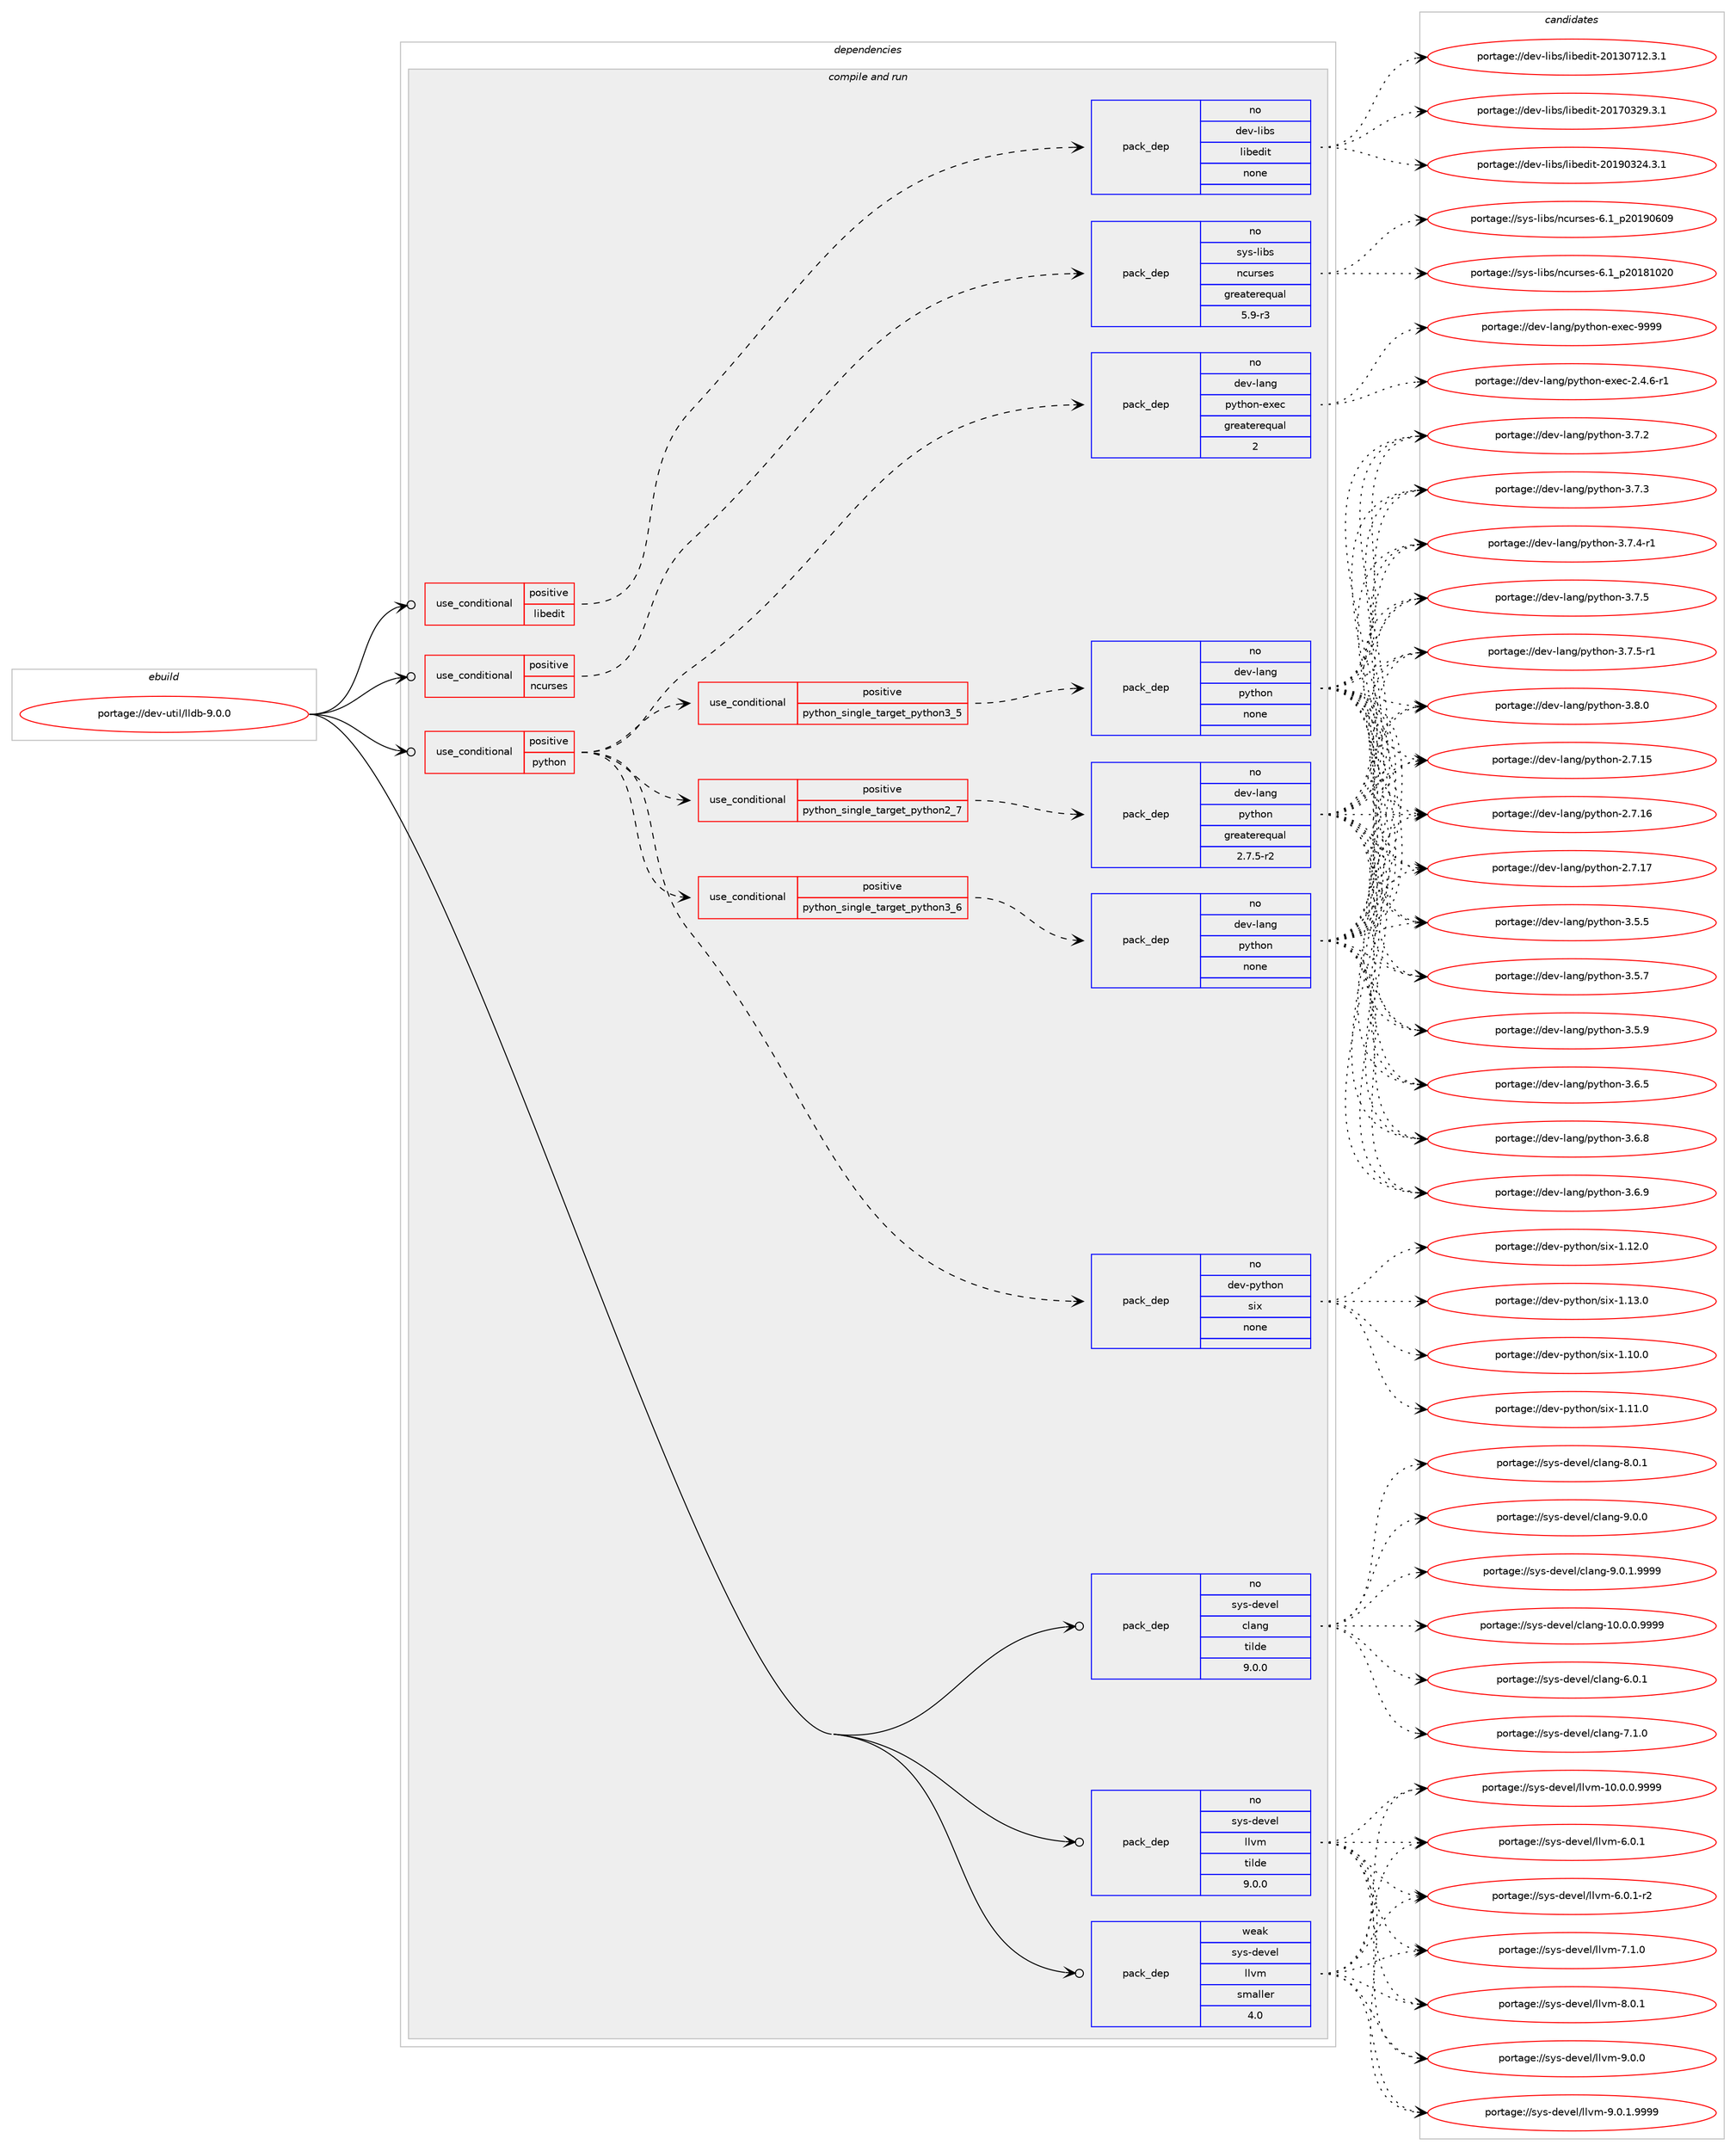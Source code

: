 digraph prolog {

# *************
# Graph options
# *************

newrank=true;
concentrate=true;
compound=true;
graph [rankdir=LR,fontname=Helvetica,fontsize=10,ranksep=1.5];#, ranksep=2.5, nodesep=0.2];
edge  [arrowhead=vee];
node  [fontname=Helvetica,fontsize=10];

# **********
# The ebuild
# **********

subgraph cluster_leftcol {
color=gray;
rank=same;
label=<<i>ebuild</i>>;
id [label="portage://dev-util/lldb-9.0.0", color=red, width=4, href="../dev-util/lldb-9.0.0.svg"];
}

# ****************
# The dependencies
# ****************

subgraph cluster_midcol {
color=gray;
label=<<i>dependencies</i>>;
subgraph cluster_compile {
fillcolor="#eeeeee";
style=filled;
label=<<i>compile</i>>;
}
subgraph cluster_compileandrun {
fillcolor="#eeeeee";
style=filled;
label=<<i>compile and run</i>>;
subgraph cond71442 {
dependency263689 [label=<<TABLE BORDER="0" CELLBORDER="1" CELLSPACING="0" CELLPADDING="4"><TR><TD ROWSPAN="3" CELLPADDING="10">use_conditional</TD></TR><TR><TD>positive</TD></TR><TR><TD>libedit</TD></TR></TABLE>>, shape=none, color=red];
subgraph pack188571 {
dependency263690 [label=<<TABLE BORDER="0" CELLBORDER="1" CELLSPACING="0" CELLPADDING="4" WIDTH="220"><TR><TD ROWSPAN="6" CELLPADDING="30">pack_dep</TD></TR><TR><TD WIDTH="110">no</TD></TR><TR><TD>dev-libs</TD></TR><TR><TD>libedit</TD></TR><TR><TD>none</TD></TR><TR><TD></TD></TR></TABLE>>, shape=none, color=blue];
}
dependency263689:e -> dependency263690:w [weight=20,style="dashed",arrowhead="vee"];
}
id:e -> dependency263689:w [weight=20,style="solid",arrowhead="odotvee"];
subgraph cond71443 {
dependency263691 [label=<<TABLE BORDER="0" CELLBORDER="1" CELLSPACING="0" CELLPADDING="4"><TR><TD ROWSPAN="3" CELLPADDING="10">use_conditional</TD></TR><TR><TD>positive</TD></TR><TR><TD>ncurses</TD></TR></TABLE>>, shape=none, color=red];
subgraph pack188572 {
dependency263692 [label=<<TABLE BORDER="0" CELLBORDER="1" CELLSPACING="0" CELLPADDING="4" WIDTH="220"><TR><TD ROWSPAN="6" CELLPADDING="30">pack_dep</TD></TR><TR><TD WIDTH="110">no</TD></TR><TR><TD>sys-libs</TD></TR><TR><TD>ncurses</TD></TR><TR><TD>greaterequal</TD></TR><TR><TD>5.9-r3</TD></TR></TABLE>>, shape=none, color=blue];
}
dependency263691:e -> dependency263692:w [weight=20,style="dashed",arrowhead="vee"];
}
id:e -> dependency263691:w [weight=20,style="solid",arrowhead="odotvee"];
subgraph cond71444 {
dependency263693 [label=<<TABLE BORDER="0" CELLBORDER="1" CELLSPACING="0" CELLPADDING="4"><TR><TD ROWSPAN="3" CELLPADDING="10">use_conditional</TD></TR><TR><TD>positive</TD></TR><TR><TD>python</TD></TR></TABLE>>, shape=none, color=red];
subgraph pack188573 {
dependency263694 [label=<<TABLE BORDER="0" CELLBORDER="1" CELLSPACING="0" CELLPADDING="4" WIDTH="220"><TR><TD ROWSPAN="6" CELLPADDING="30">pack_dep</TD></TR><TR><TD WIDTH="110">no</TD></TR><TR><TD>dev-python</TD></TR><TR><TD>six</TD></TR><TR><TD>none</TD></TR><TR><TD></TD></TR></TABLE>>, shape=none, color=blue];
}
dependency263693:e -> dependency263694:w [weight=20,style="dashed",arrowhead="vee"];
subgraph cond71445 {
dependency263695 [label=<<TABLE BORDER="0" CELLBORDER="1" CELLSPACING="0" CELLPADDING="4"><TR><TD ROWSPAN="3" CELLPADDING="10">use_conditional</TD></TR><TR><TD>positive</TD></TR><TR><TD>python_single_target_python2_7</TD></TR></TABLE>>, shape=none, color=red];
subgraph pack188574 {
dependency263696 [label=<<TABLE BORDER="0" CELLBORDER="1" CELLSPACING="0" CELLPADDING="4" WIDTH="220"><TR><TD ROWSPAN="6" CELLPADDING="30">pack_dep</TD></TR><TR><TD WIDTH="110">no</TD></TR><TR><TD>dev-lang</TD></TR><TR><TD>python</TD></TR><TR><TD>greaterequal</TD></TR><TR><TD>2.7.5-r2</TD></TR></TABLE>>, shape=none, color=blue];
}
dependency263695:e -> dependency263696:w [weight=20,style="dashed",arrowhead="vee"];
}
dependency263693:e -> dependency263695:w [weight=20,style="dashed",arrowhead="vee"];
subgraph cond71446 {
dependency263697 [label=<<TABLE BORDER="0" CELLBORDER="1" CELLSPACING="0" CELLPADDING="4"><TR><TD ROWSPAN="3" CELLPADDING="10">use_conditional</TD></TR><TR><TD>positive</TD></TR><TR><TD>python_single_target_python3_5</TD></TR></TABLE>>, shape=none, color=red];
subgraph pack188575 {
dependency263698 [label=<<TABLE BORDER="0" CELLBORDER="1" CELLSPACING="0" CELLPADDING="4" WIDTH="220"><TR><TD ROWSPAN="6" CELLPADDING="30">pack_dep</TD></TR><TR><TD WIDTH="110">no</TD></TR><TR><TD>dev-lang</TD></TR><TR><TD>python</TD></TR><TR><TD>none</TD></TR><TR><TD></TD></TR></TABLE>>, shape=none, color=blue];
}
dependency263697:e -> dependency263698:w [weight=20,style="dashed",arrowhead="vee"];
}
dependency263693:e -> dependency263697:w [weight=20,style="dashed",arrowhead="vee"];
subgraph cond71447 {
dependency263699 [label=<<TABLE BORDER="0" CELLBORDER="1" CELLSPACING="0" CELLPADDING="4"><TR><TD ROWSPAN="3" CELLPADDING="10">use_conditional</TD></TR><TR><TD>positive</TD></TR><TR><TD>python_single_target_python3_6</TD></TR></TABLE>>, shape=none, color=red];
subgraph pack188576 {
dependency263700 [label=<<TABLE BORDER="0" CELLBORDER="1" CELLSPACING="0" CELLPADDING="4" WIDTH="220"><TR><TD ROWSPAN="6" CELLPADDING="30">pack_dep</TD></TR><TR><TD WIDTH="110">no</TD></TR><TR><TD>dev-lang</TD></TR><TR><TD>python</TD></TR><TR><TD>none</TD></TR><TR><TD></TD></TR></TABLE>>, shape=none, color=blue];
}
dependency263699:e -> dependency263700:w [weight=20,style="dashed",arrowhead="vee"];
}
dependency263693:e -> dependency263699:w [weight=20,style="dashed",arrowhead="vee"];
subgraph pack188577 {
dependency263701 [label=<<TABLE BORDER="0" CELLBORDER="1" CELLSPACING="0" CELLPADDING="4" WIDTH="220"><TR><TD ROWSPAN="6" CELLPADDING="30">pack_dep</TD></TR><TR><TD WIDTH="110">no</TD></TR><TR><TD>dev-lang</TD></TR><TR><TD>python-exec</TD></TR><TR><TD>greaterequal</TD></TR><TR><TD>2</TD></TR></TABLE>>, shape=none, color=blue];
}
dependency263693:e -> dependency263701:w [weight=20,style="dashed",arrowhead="vee"];
}
id:e -> dependency263693:w [weight=20,style="solid",arrowhead="odotvee"];
subgraph pack188578 {
dependency263702 [label=<<TABLE BORDER="0" CELLBORDER="1" CELLSPACING="0" CELLPADDING="4" WIDTH="220"><TR><TD ROWSPAN="6" CELLPADDING="30">pack_dep</TD></TR><TR><TD WIDTH="110">no</TD></TR><TR><TD>sys-devel</TD></TR><TR><TD>clang</TD></TR><TR><TD>tilde</TD></TR><TR><TD>9.0.0</TD></TR></TABLE>>, shape=none, color=blue];
}
id:e -> dependency263702:w [weight=20,style="solid",arrowhead="odotvee"];
subgraph pack188579 {
dependency263703 [label=<<TABLE BORDER="0" CELLBORDER="1" CELLSPACING="0" CELLPADDING="4" WIDTH="220"><TR><TD ROWSPAN="6" CELLPADDING="30">pack_dep</TD></TR><TR><TD WIDTH="110">no</TD></TR><TR><TD>sys-devel</TD></TR><TR><TD>llvm</TD></TR><TR><TD>tilde</TD></TR><TR><TD>9.0.0</TD></TR></TABLE>>, shape=none, color=blue];
}
id:e -> dependency263703:w [weight=20,style="solid",arrowhead="odotvee"];
subgraph pack188580 {
dependency263704 [label=<<TABLE BORDER="0" CELLBORDER="1" CELLSPACING="0" CELLPADDING="4" WIDTH="220"><TR><TD ROWSPAN="6" CELLPADDING="30">pack_dep</TD></TR><TR><TD WIDTH="110">weak</TD></TR><TR><TD>sys-devel</TD></TR><TR><TD>llvm</TD></TR><TR><TD>smaller</TD></TR><TR><TD>4.0</TD></TR></TABLE>>, shape=none, color=blue];
}
id:e -> dependency263704:w [weight=20,style="solid",arrowhead="odotvee"];
}
subgraph cluster_run {
fillcolor="#eeeeee";
style=filled;
label=<<i>run</i>>;
}
}

# **************
# The candidates
# **************

subgraph cluster_choices {
rank=same;
color=gray;
label=<<i>candidates</i>>;

subgraph choice188571 {
color=black;
nodesep=1;
choiceportage1001011184510810598115471081059810110010511645504849514855495046514649 [label="portage://dev-libs/libedit-20130712.3.1", color=red, width=4,href="../dev-libs/libedit-20130712.3.1.svg"];
choiceportage1001011184510810598115471081059810110010511645504849554851505746514649 [label="portage://dev-libs/libedit-20170329.3.1", color=red, width=4,href="../dev-libs/libedit-20170329.3.1.svg"];
choiceportage1001011184510810598115471081059810110010511645504849574851505246514649 [label="portage://dev-libs/libedit-20190324.3.1", color=red, width=4,href="../dev-libs/libedit-20190324.3.1.svg"];
dependency263690:e -> choiceportage1001011184510810598115471081059810110010511645504849514855495046514649:w [style=dotted,weight="100"];
dependency263690:e -> choiceportage1001011184510810598115471081059810110010511645504849554851505746514649:w [style=dotted,weight="100"];
dependency263690:e -> choiceportage1001011184510810598115471081059810110010511645504849574851505246514649:w [style=dotted,weight="100"];
}
subgraph choice188572 {
color=black;
nodesep=1;
choiceportage1151211154510810598115471109911711411510111545544649951125048495649485048 [label="portage://sys-libs/ncurses-6.1_p20181020", color=red, width=4,href="../sys-libs/ncurses-6.1_p20181020.svg"];
choiceportage1151211154510810598115471109911711411510111545544649951125048495748544857 [label="portage://sys-libs/ncurses-6.1_p20190609", color=red, width=4,href="../sys-libs/ncurses-6.1_p20190609.svg"];
dependency263692:e -> choiceportage1151211154510810598115471109911711411510111545544649951125048495649485048:w [style=dotted,weight="100"];
dependency263692:e -> choiceportage1151211154510810598115471109911711411510111545544649951125048495748544857:w [style=dotted,weight="100"];
}
subgraph choice188573 {
color=black;
nodesep=1;
choiceportage100101118451121211161041111104711510512045494649484648 [label="portage://dev-python/six-1.10.0", color=red, width=4,href="../dev-python/six-1.10.0.svg"];
choiceportage100101118451121211161041111104711510512045494649494648 [label="portage://dev-python/six-1.11.0", color=red, width=4,href="../dev-python/six-1.11.0.svg"];
choiceportage100101118451121211161041111104711510512045494649504648 [label="portage://dev-python/six-1.12.0", color=red, width=4,href="../dev-python/six-1.12.0.svg"];
choiceportage100101118451121211161041111104711510512045494649514648 [label="portage://dev-python/six-1.13.0", color=red, width=4,href="../dev-python/six-1.13.0.svg"];
dependency263694:e -> choiceportage100101118451121211161041111104711510512045494649484648:w [style=dotted,weight="100"];
dependency263694:e -> choiceportage100101118451121211161041111104711510512045494649494648:w [style=dotted,weight="100"];
dependency263694:e -> choiceportage100101118451121211161041111104711510512045494649504648:w [style=dotted,weight="100"];
dependency263694:e -> choiceportage100101118451121211161041111104711510512045494649514648:w [style=dotted,weight="100"];
}
subgraph choice188574 {
color=black;
nodesep=1;
choiceportage10010111845108971101034711212111610411111045504655464953 [label="portage://dev-lang/python-2.7.15", color=red, width=4,href="../dev-lang/python-2.7.15.svg"];
choiceportage10010111845108971101034711212111610411111045504655464954 [label="portage://dev-lang/python-2.7.16", color=red, width=4,href="../dev-lang/python-2.7.16.svg"];
choiceportage10010111845108971101034711212111610411111045504655464955 [label="portage://dev-lang/python-2.7.17", color=red, width=4,href="../dev-lang/python-2.7.17.svg"];
choiceportage100101118451089711010347112121116104111110455146534653 [label="portage://dev-lang/python-3.5.5", color=red, width=4,href="../dev-lang/python-3.5.5.svg"];
choiceportage100101118451089711010347112121116104111110455146534655 [label="portage://dev-lang/python-3.5.7", color=red, width=4,href="../dev-lang/python-3.5.7.svg"];
choiceportage100101118451089711010347112121116104111110455146534657 [label="portage://dev-lang/python-3.5.9", color=red, width=4,href="../dev-lang/python-3.5.9.svg"];
choiceportage100101118451089711010347112121116104111110455146544653 [label="portage://dev-lang/python-3.6.5", color=red, width=4,href="../dev-lang/python-3.6.5.svg"];
choiceportage100101118451089711010347112121116104111110455146544656 [label="portage://dev-lang/python-3.6.8", color=red, width=4,href="../dev-lang/python-3.6.8.svg"];
choiceportage100101118451089711010347112121116104111110455146544657 [label="portage://dev-lang/python-3.6.9", color=red, width=4,href="../dev-lang/python-3.6.9.svg"];
choiceportage100101118451089711010347112121116104111110455146554650 [label="portage://dev-lang/python-3.7.2", color=red, width=4,href="../dev-lang/python-3.7.2.svg"];
choiceportage100101118451089711010347112121116104111110455146554651 [label="portage://dev-lang/python-3.7.3", color=red, width=4,href="../dev-lang/python-3.7.3.svg"];
choiceportage1001011184510897110103471121211161041111104551465546524511449 [label="portage://dev-lang/python-3.7.4-r1", color=red, width=4,href="../dev-lang/python-3.7.4-r1.svg"];
choiceportage100101118451089711010347112121116104111110455146554653 [label="portage://dev-lang/python-3.7.5", color=red, width=4,href="../dev-lang/python-3.7.5.svg"];
choiceportage1001011184510897110103471121211161041111104551465546534511449 [label="portage://dev-lang/python-3.7.5-r1", color=red, width=4,href="../dev-lang/python-3.7.5-r1.svg"];
choiceportage100101118451089711010347112121116104111110455146564648 [label="portage://dev-lang/python-3.8.0", color=red, width=4,href="../dev-lang/python-3.8.0.svg"];
dependency263696:e -> choiceportage10010111845108971101034711212111610411111045504655464953:w [style=dotted,weight="100"];
dependency263696:e -> choiceportage10010111845108971101034711212111610411111045504655464954:w [style=dotted,weight="100"];
dependency263696:e -> choiceportage10010111845108971101034711212111610411111045504655464955:w [style=dotted,weight="100"];
dependency263696:e -> choiceportage100101118451089711010347112121116104111110455146534653:w [style=dotted,weight="100"];
dependency263696:e -> choiceportage100101118451089711010347112121116104111110455146534655:w [style=dotted,weight="100"];
dependency263696:e -> choiceportage100101118451089711010347112121116104111110455146534657:w [style=dotted,weight="100"];
dependency263696:e -> choiceportage100101118451089711010347112121116104111110455146544653:w [style=dotted,weight="100"];
dependency263696:e -> choiceportage100101118451089711010347112121116104111110455146544656:w [style=dotted,weight="100"];
dependency263696:e -> choiceportage100101118451089711010347112121116104111110455146544657:w [style=dotted,weight="100"];
dependency263696:e -> choiceportage100101118451089711010347112121116104111110455146554650:w [style=dotted,weight="100"];
dependency263696:e -> choiceportage100101118451089711010347112121116104111110455146554651:w [style=dotted,weight="100"];
dependency263696:e -> choiceportage1001011184510897110103471121211161041111104551465546524511449:w [style=dotted,weight="100"];
dependency263696:e -> choiceportage100101118451089711010347112121116104111110455146554653:w [style=dotted,weight="100"];
dependency263696:e -> choiceportage1001011184510897110103471121211161041111104551465546534511449:w [style=dotted,weight="100"];
dependency263696:e -> choiceportage100101118451089711010347112121116104111110455146564648:w [style=dotted,weight="100"];
}
subgraph choice188575 {
color=black;
nodesep=1;
choiceportage10010111845108971101034711212111610411111045504655464953 [label="portage://dev-lang/python-2.7.15", color=red, width=4,href="../dev-lang/python-2.7.15.svg"];
choiceportage10010111845108971101034711212111610411111045504655464954 [label="portage://dev-lang/python-2.7.16", color=red, width=4,href="../dev-lang/python-2.7.16.svg"];
choiceportage10010111845108971101034711212111610411111045504655464955 [label="portage://dev-lang/python-2.7.17", color=red, width=4,href="../dev-lang/python-2.7.17.svg"];
choiceportage100101118451089711010347112121116104111110455146534653 [label="portage://dev-lang/python-3.5.5", color=red, width=4,href="../dev-lang/python-3.5.5.svg"];
choiceportage100101118451089711010347112121116104111110455146534655 [label="portage://dev-lang/python-3.5.7", color=red, width=4,href="../dev-lang/python-3.5.7.svg"];
choiceportage100101118451089711010347112121116104111110455146534657 [label="portage://dev-lang/python-3.5.9", color=red, width=4,href="../dev-lang/python-3.5.9.svg"];
choiceportage100101118451089711010347112121116104111110455146544653 [label="portage://dev-lang/python-3.6.5", color=red, width=4,href="../dev-lang/python-3.6.5.svg"];
choiceportage100101118451089711010347112121116104111110455146544656 [label="portage://dev-lang/python-3.6.8", color=red, width=4,href="../dev-lang/python-3.6.8.svg"];
choiceportage100101118451089711010347112121116104111110455146544657 [label="portage://dev-lang/python-3.6.9", color=red, width=4,href="../dev-lang/python-3.6.9.svg"];
choiceportage100101118451089711010347112121116104111110455146554650 [label="portage://dev-lang/python-3.7.2", color=red, width=4,href="../dev-lang/python-3.7.2.svg"];
choiceportage100101118451089711010347112121116104111110455146554651 [label="portage://dev-lang/python-3.7.3", color=red, width=4,href="../dev-lang/python-3.7.3.svg"];
choiceportage1001011184510897110103471121211161041111104551465546524511449 [label="portage://dev-lang/python-3.7.4-r1", color=red, width=4,href="../dev-lang/python-3.7.4-r1.svg"];
choiceportage100101118451089711010347112121116104111110455146554653 [label="portage://dev-lang/python-3.7.5", color=red, width=4,href="../dev-lang/python-3.7.5.svg"];
choiceportage1001011184510897110103471121211161041111104551465546534511449 [label="portage://dev-lang/python-3.7.5-r1", color=red, width=4,href="../dev-lang/python-3.7.5-r1.svg"];
choiceportage100101118451089711010347112121116104111110455146564648 [label="portage://dev-lang/python-3.8.0", color=red, width=4,href="../dev-lang/python-3.8.0.svg"];
dependency263698:e -> choiceportage10010111845108971101034711212111610411111045504655464953:w [style=dotted,weight="100"];
dependency263698:e -> choiceportage10010111845108971101034711212111610411111045504655464954:w [style=dotted,weight="100"];
dependency263698:e -> choiceportage10010111845108971101034711212111610411111045504655464955:w [style=dotted,weight="100"];
dependency263698:e -> choiceportage100101118451089711010347112121116104111110455146534653:w [style=dotted,weight="100"];
dependency263698:e -> choiceportage100101118451089711010347112121116104111110455146534655:w [style=dotted,weight="100"];
dependency263698:e -> choiceportage100101118451089711010347112121116104111110455146534657:w [style=dotted,weight="100"];
dependency263698:e -> choiceportage100101118451089711010347112121116104111110455146544653:w [style=dotted,weight="100"];
dependency263698:e -> choiceportage100101118451089711010347112121116104111110455146544656:w [style=dotted,weight="100"];
dependency263698:e -> choiceportage100101118451089711010347112121116104111110455146544657:w [style=dotted,weight="100"];
dependency263698:e -> choiceportage100101118451089711010347112121116104111110455146554650:w [style=dotted,weight="100"];
dependency263698:e -> choiceportage100101118451089711010347112121116104111110455146554651:w [style=dotted,weight="100"];
dependency263698:e -> choiceportage1001011184510897110103471121211161041111104551465546524511449:w [style=dotted,weight="100"];
dependency263698:e -> choiceportage100101118451089711010347112121116104111110455146554653:w [style=dotted,weight="100"];
dependency263698:e -> choiceportage1001011184510897110103471121211161041111104551465546534511449:w [style=dotted,weight="100"];
dependency263698:e -> choiceportage100101118451089711010347112121116104111110455146564648:w [style=dotted,weight="100"];
}
subgraph choice188576 {
color=black;
nodesep=1;
choiceportage10010111845108971101034711212111610411111045504655464953 [label="portage://dev-lang/python-2.7.15", color=red, width=4,href="../dev-lang/python-2.7.15.svg"];
choiceportage10010111845108971101034711212111610411111045504655464954 [label="portage://dev-lang/python-2.7.16", color=red, width=4,href="../dev-lang/python-2.7.16.svg"];
choiceportage10010111845108971101034711212111610411111045504655464955 [label="portage://dev-lang/python-2.7.17", color=red, width=4,href="../dev-lang/python-2.7.17.svg"];
choiceportage100101118451089711010347112121116104111110455146534653 [label="portage://dev-lang/python-3.5.5", color=red, width=4,href="../dev-lang/python-3.5.5.svg"];
choiceportage100101118451089711010347112121116104111110455146534655 [label="portage://dev-lang/python-3.5.7", color=red, width=4,href="../dev-lang/python-3.5.7.svg"];
choiceportage100101118451089711010347112121116104111110455146534657 [label="portage://dev-lang/python-3.5.9", color=red, width=4,href="../dev-lang/python-3.5.9.svg"];
choiceportage100101118451089711010347112121116104111110455146544653 [label="portage://dev-lang/python-3.6.5", color=red, width=4,href="../dev-lang/python-3.6.5.svg"];
choiceportage100101118451089711010347112121116104111110455146544656 [label="portage://dev-lang/python-3.6.8", color=red, width=4,href="../dev-lang/python-3.6.8.svg"];
choiceportage100101118451089711010347112121116104111110455146544657 [label="portage://dev-lang/python-3.6.9", color=red, width=4,href="../dev-lang/python-3.6.9.svg"];
choiceportage100101118451089711010347112121116104111110455146554650 [label="portage://dev-lang/python-3.7.2", color=red, width=4,href="../dev-lang/python-3.7.2.svg"];
choiceportage100101118451089711010347112121116104111110455146554651 [label="portage://dev-lang/python-3.7.3", color=red, width=4,href="../dev-lang/python-3.7.3.svg"];
choiceportage1001011184510897110103471121211161041111104551465546524511449 [label="portage://dev-lang/python-3.7.4-r1", color=red, width=4,href="../dev-lang/python-3.7.4-r1.svg"];
choiceportage100101118451089711010347112121116104111110455146554653 [label="portage://dev-lang/python-3.7.5", color=red, width=4,href="../dev-lang/python-3.7.5.svg"];
choiceportage1001011184510897110103471121211161041111104551465546534511449 [label="portage://dev-lang/python-3.7.5-r1", color=red, width=4,href="../dev-lang/python-3.7.5-r1.svg"];
choiceportage100101118451089711010347112121116104111110455146564648 [label="portage://dev-lang/python-3.8.0", color=red, width=4,href="../dev-lang/python-3.8.0.svg"];
dependency263700:e -> choiceportage10010111845108971101034711212111610411111045504655464953:w [style=dotted,weight="100"];
dependency263700:e -> choiceportage10010111845108971101034711212111610411111045504655464954:w [style=dotted,weight="100"];
dependency263700:e -> choiceportage10010111845108971101034711212111610411111045504655464955:w [style=dotted,weight="100"];
dependency263700:e -> choiceportage100101118451089711010347112121116104111110455146534653:w [style=dotted,weight="100"];
dependency263700:e -> choiceportage100101118451089711010347112121116104111110455146534655:w [style=dotted,weight="100"];
dependency263700:e -> choiceportage100101118451089711010347112121116104111110455146534657:w [style=dotted,weight="100"];
dependency263700:e -> choiceportage100101118451089711010347112121116104111110455146544653:w [style=dotted,weight="100"];
dependency263700:e -> choiceportage100101118451089711010347112121116104111110455146544656:w [style=dotted,weight="100"];
dependency263700:e -> choiceportage100101118451089711010347112121116104111110455146544657:w [style=dotted,weight="100"];
dependency263700:e -> choiceportage100101118451089711010347112121116104111110455146554650:w [style=dotted,weight="100"];
dependency263700:e -> choiceportage100101118451089711010347112121116104111110455146554651:w [style=dotted,weight="100"];
dependency263700:e -> choiceportage1001011184510897110103471121211161041111104551465546524511449:w [style=dotted,weight="100"];
dependency263700:e -> choiceportage100101118451089711010347112121116104111110455146554653:w [style=dotted,weight="100"];
dependency263700:e -> choiceportage1001011184510897110103471121211161041111104551465546534511449:w [style=dotted,weight="100"];
dependency263700:e -> choiceportage100101118451089711010347112121116104111110455146564648:w [style=dotted,weight="100"];
}
subgraph choice188577 {
color=black;
nodesep=1;
choiceportage10010111845108971101034711212111610411111045101120101994550465246544511449 [label="portage://dev-lang/python-exec-2.4.6-r1", color=red, width=4,href="../dev-lang/python-exec-2.4.6-r1.svg"];
choiceportage10010111845108971101034711212111610411111045101120101994557575757 [label="portage://dev-lang/python-exec-9999", color=red, width=4,href="../dev-lang/python-exec-9999.svg"];
dependency263701:e -> choiceportage10010111845108971101034711212111610411111045101120101994550465246544511449:w [style=dotted,weight="100"];
dependency263701:e -> choiceportage10010111845108971101034711212111610411111045101120101994557575757:w [style=dotted,weight="100"];
}
subgraph choice188578 {
color=black;
nodesep=1;
choiceportage11512111545100101118101108479910897110103454948464846484657575757 [label="portage://sys-devel/clang-10.0.0.9999", color=red, width=4,href="../sys-devel/clang-10.0.0.9999.svg"];
choiceportage11512111545100101118101108479910897110103455446484649 [label="portage://sys-devel/clang-6.0.1", color=red, width=4,href="../sys-devel/clang-6.0.1.svg"];
choiceportage11512111545100101118101108479910897110103455546494648 [label="portage://sys-devel/clang-7.1.0", color=red, width=4,href="../sys-devel/clang-7.1.0.svg"];
choiceportage11512111545100101118101108479910897110103455646484649 [label="portage://sys-devel/clang-8.0.1", color=red, width=4,href="../sys-devel/clang-8.0.1.svg"];
choiceportage11512111545100101118101108479910897110103455746484648 [label="portage://sys-devel/clang-9.0.0", color=red, width=4,href="../sys-devel/clang-9.0.0.svg"];
choiceportage115121115451001011181011084799108971101034557464846494657575757 [label="portage://sys-devel/clang-9.0.1.9999", color=red, width=4,href="../sys-devel/clang-9.0.1.9999.svg"];
dependency263702:e -> choiceportage11512111545100101118101108479910897110103454948464846484657575757:w [style=dotted,weight="100"];
dependency263702:e -> choiceportage11512111545100101118101108479910897110103455446484649:w [style=dotted,weight="100"];
dependency263702:e -> choiceportage11512111545100101118101108479910897110103455546494648:w [style=dotted,weight="100"];
dependency263702:e -> choiceportage11512111545100101118101108479910897110103455646484649:w [style=dotted,weight="100"];
dependency263702:e -> choiceportage11512111545100101118101108479910897110103455746484648:w [style=dotted,weight="100"];
dependency263702:e -> choiceportage115121115451001011181011084799108971101034557464846494657575757:w [style=dotted,weight="100"];
}
subgraph choice188579 {
color=black;
nodesep=1;
choiceportage1151211154510010111810110847108108118109454948464846484657575757 [label="portage://sys-devel/llvm-10.0.0.9999", color=red, width=4,href="../sys-devel/llvm-10.0.0.9999.svg"];
choiceportage1151211154510010111810110847108108118109455446484649 [label="portage://sys-devel/llvm-6.0.1", color=red, width=4,href="../sys-devel/llvm-6.0.1.svg"];
choiceportage11512111545100101118101108471081081181094554464846494511450 [label="portage://sys-devel/llvm-6.0.1-r2", color=red, width=4,href="../sys-devel/llvm-6.0.1-r2.svg"];
choiceportage1151211154510010111810110847108108118109455546494648 [label="portage://sys-devel/llvm-7.1.0", color=red, width=4,href="../sys-devel/llvm-7.1.0.svg"];
choiceportage1151211154510010111810110847108108118109455646484649 [label="portage://sys-devel/llvm-8.0.1", color=red, width=4,href="../sys-devel/llvm-8.0.1.svg"];
choiceportage1151211154510010111810110847108108118109455746484648 [label="portage://sys-devel/llvm-9.0.0", color=red, width=4,href="../sys-devel/llvm-9.0.0.svg"];
choiceportage11512111545100101118101108471081081181094557464846494657575757 [label="portage://sys-devel/llvm-9.0.1.9999", color=red, width=4,href="../sys-devel/llvm-9.0.1.9999.svg"];
dependency263703:e -> choiceportage1151211154510010111810110847108108118109454948464846484657575757:w [style=dotted,weight="100"];
dependency263703:e -> choiceportage1151211154510010111810110847108108118109455446484649:w [style=dotted,weight="100"];
dependency263703:e -> choiceportage11512111545100101118101108471081081181094554464846494511450:w [style=dotted,weight="100"];
dependency263703:e -> choiceportage1151211154510010111810110847108108118109455546494648:w [style=dotted,weight="100"];
dependency263703:e -> choiceportage1151211154510010111810110847108108118109455646484649:w [style=dotted,weight="100"];
dependency263703:e -> choiceportage1151211154510010111810110847108108118109455746484648:w [style=dotted,weight="100"];
dependency263703:e -> choiceportage11512111545100101118101108471081081181094557464846494657575757:w [style=dotted,weight="100"];
}
subgraph choice188580 {
color=black;
nodesep=1;
choiceportage1151211154510010111810110847108108118109454948464846484657575757 [label="portage://sys-devel/llvm-10.0.0.9999", color=red, width=4,href="../sys-devel/llvm-10.0.0.9999.svg"];
choiceportage1151211154510010111810110847108108118109455446484649 [label="portage://sys-devel/llvm-6.0.1", color=red, width=4,href="../sys-devel/llvm-6.0.1.svg"];
choiceportage11512111545100101118101108471081081181094554464846494511450 [label="portage://sys-devel/llvm-6.0.1-r2", color=red, width=4,href="../sys-devel/llvm-6.0.1-r2.svg"];
choiceportage1151211154510010111810110847108108118109455546494648 [label="portage://sys-devel/llvm-7.1.0", color=red, width=4,href="../sys-devel/llvm-7.1.0.svg"];
choiceportage1151211154510010111810110847108108118109455646484649 [label="portage://sys-devel/llvm-8.0.1", color=red, width=4,href="../sys-devel/llvm-8.0.1.svg"];
choiceportage1151211154510010111810110847108108118109455746484648 [label="portage://sys-devel/llvm-9.0.0", color=red, width=4,href="../sys-devel/llvm-9.0.0.svg"];
choiceportage11512111545100101118101108471081081181094557464846494657575757 [label="portage://sys-devel/llvm-9.0.1.9999", color=red, width=4,href="../sys-devel/llvm-9.0.1.9999.svg"];
dependency263704:e -> choiceportage1151211154510010111810110847108108118109454948464846484657575757:w [style=dotted,weight="100"];
dependency263704:e -> choiceportage1151211154510010111810110847108108118109455446484649:w [style=dotted,weight="100"];
dependency263704:e -> choiceportage11512111545100101118101108471081081181094554464846494511450:w [style=dotted,weight="100"];
dependency263704:e -> choiceportage1151211154510010111810110847108108118109455546494648:w [style=dotted,weight="100"];
dependency263704:e -> choiceportage1151211154510010111810110847108108118109455646484649:w [style=dotted,weight="100"];
dependency263704:e -> choiceportage1151211154510010111810110847108108118109455746484648:w [style=dotted,weight="100"];
dependency263704:e -> choiceportage11512111545100101118101108471081081181094557464846494657575757:w [style=dotted,weight="100"];
}
}

}

